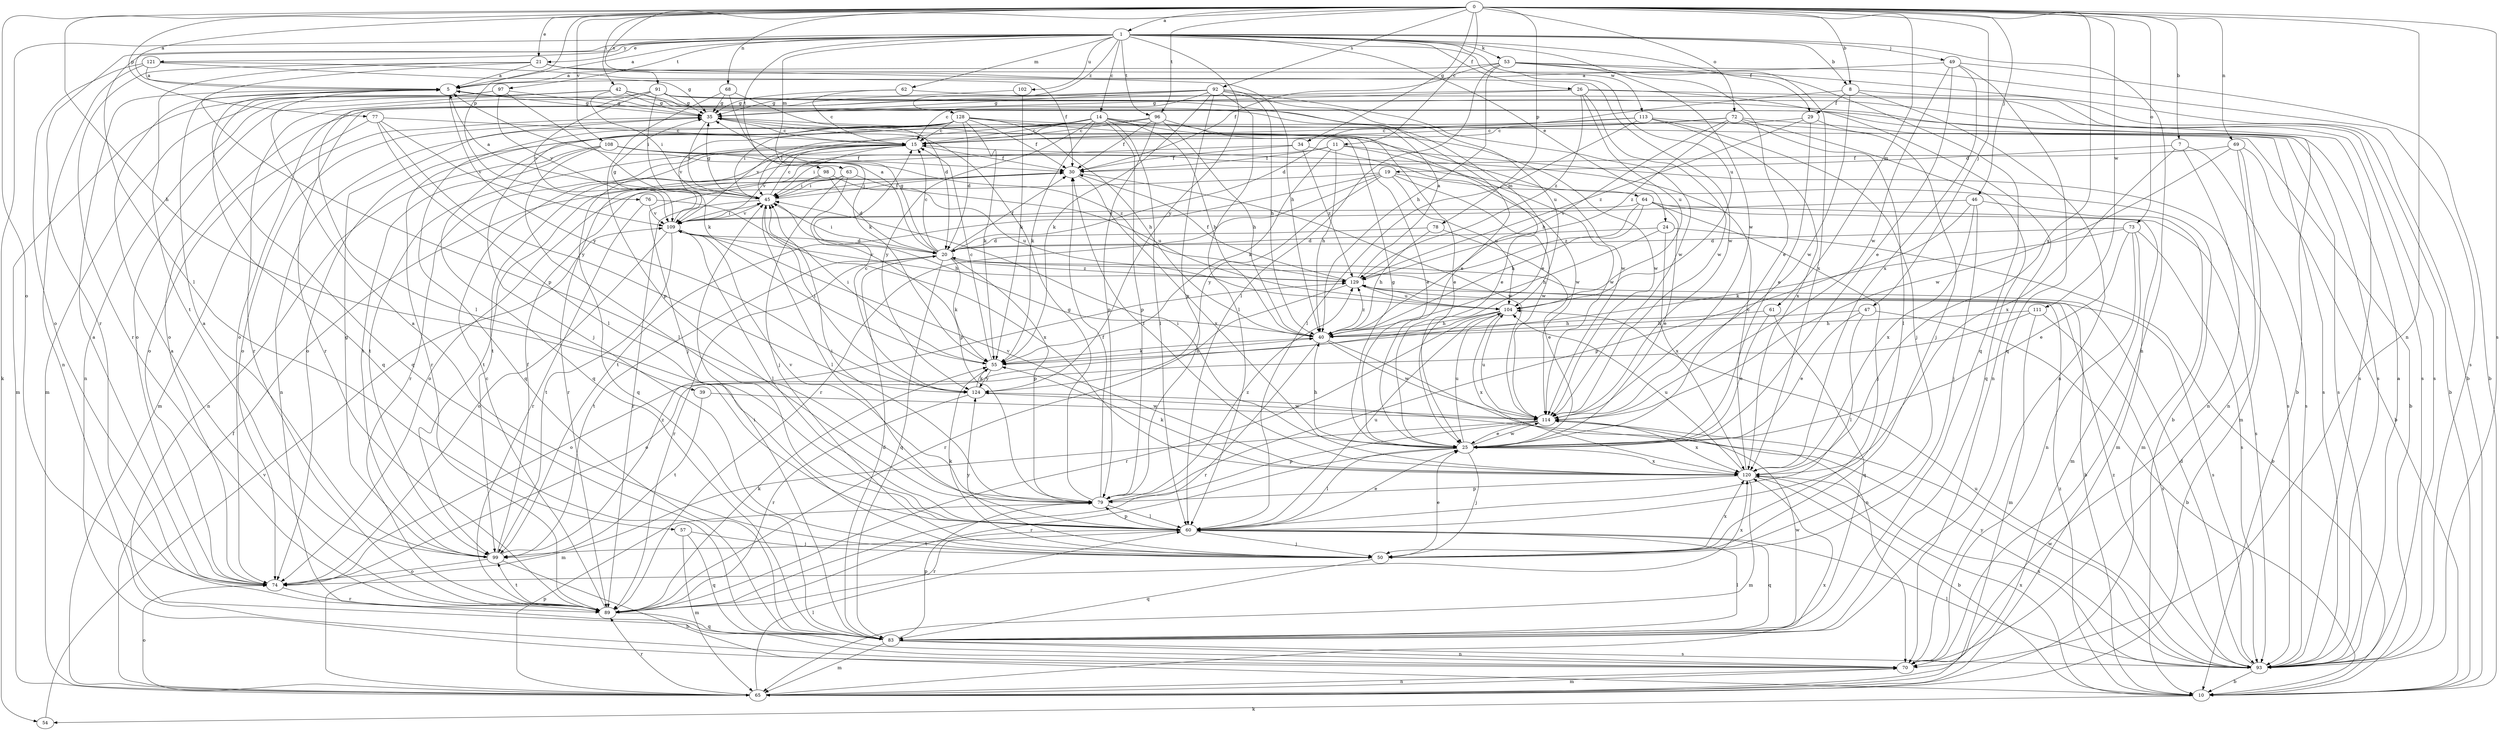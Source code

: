 strict digraph  {
0;
1;
5;
7;
8;
10;
11;
14;
15;
19;
20;
21;
24;
25;
26;
29;
30;
34;
35;
39;
40;
42;
45;
46;
47;
49;
50;
53;
54;
55;
57;
60;
61;
62;
63;
64;
65;
68;
69;
70;
72;
73;
74;
76;
77;
78;
79;
83;
89;
91;
92;
93;
96;
97;
98;
99;
102;
104;
108;
109;
111;
113;
114;
120;
121;
124;
128;
129;
0 -> 1  [label=a];
0 -> 5  [label=a];
0 -> 7  [label=b];
0 -> 8  [label=b];
0 -> 11  [label=c];
0 -> 21  [label=e];
0 -> 34  [label=g];
0 -> 39  [label=h];
0 -> 42  [label=i];
0 -> 46  [label=j];
0 -> 47  [label=j];
0 -> 61  [label=m];
0 -> 68  [label=n];
0 -> 69  [label=n];
0 -> 70  [label=n];
0 -> 72  [label=o];
0 -> 73  [label=o];
0 -> 74  [label=o];
0 -> 76  [label=p];
0 -> 77  [label=p];
0 -> 78  [label=p];
0 -> 91  [label=s];
0 -> 92  [label=s];
0 -> 93  [label=s];
0 -> 96  [label=t];
0 -> 108  [label=v];
0 -> 111  [label=w];
0 -> 120  [label=x];
1 -> 5  [label=a];
1 -> 8  [label=b];
1 -> 14  [label=c];
1 -> 21  [label=e];
1 -> 24  [label=e];
1 -> 26  [label=f];
1 -> 29  [label=f];
1 -> 49  [label=j];
1 -> 53  [label=k];
1 -> 54  [label=k];
1 -> 57  [label=l];
1 -> 62  [label=m];
1 -> 63  [label=m];
1 -> 70  [label=n];
1 -> 89  [label=r];
1 -> 96  [label=t];
1 -> 97  [label=t];
1 -> 98  [label=t];
1 -> 102  [label=u];
1 -> 104  [label=u];
1 -> 113  [label=w];
1 -> 114  [label=w];
1 -> 121  [label=y];
1 -> 124  [label=y];
1 -> 128  [label=z];
5 -> 35  [label=g];
5 -> 83  [label=q];
5 -> 124  [label=y];
7 -> 19  [label=d];
7 -> 70  [label=n];
7 -> 93  [label=s];
7 -> 120  [label=x];
8 -> 10  [label=b];
8 -> 20  [label=d];
8 -> 29  [label=f];
8 -> 70  [label=n];
8 -> 114  [label=w];
10 -> 54  [label=k];
10 -> 120  [label=x];
10 -> 129  [label=z];
11 -> 30  [label=f];
11 -> 40  [label=h];
11 -> 55  [label=k];
11 -> 93  [label=s];
11 -> 99  [label=t];
11 -> 114  [label=w];
14 -> 15  [label=c];
14 -> 25  [label=e];
14 -> 40  [label=h];
14 -> 45  [label=i];
14 -> 55  [label=k];
14 -> 60  [label=l];
14 -> 79  [label=p];
14 -> 83  [label=q];
14 -> 109  [label=v];
14 -> 114  [label=w];
14 -> 124  [label=y];
15 -> 30  [label=f];
15 -> 45  [label=i];
15 -> 83  [label=q];
15 -> 89  [label=r];
15 -> 99  [label=t];
15 -> 109  [label=v];
19 -> 64  [label=m];
19 -> 74  [label=o];
19 -> 89  [label=r];
19 -> 99  [label=t];
19 -> 104  [label=u];
19 -> 114  [label=w];
19 -> 124  [label=y];
20 -> 5  [label=a];
20 -> 10  [label=b];
20 -> 15  [label=c];
20 -> 30  [label=f];
20 -> 35  [label=g];
20 -> 45  [label=i];
20 -> 55  [label=k];
20 -> 79  [label=p];
20 -> 83  [label=q];
20 -> 89  [label=r];
20 -> 99  [label=t];
20 -> 129  [label=z];
21 -> 5  [label=a];
21 -> 10  [label=b];
21 -> 40  [label=h];
21 -> 79  [label=p];
21 -> 89  [label=r];
21 -> 99  [label=t];
21 -> 114  [label=w];
24 -> 10  [label=b];
24 -> 20  [label=d];
24 -> 40  [label=h];
24 -> 120  [label=x];
25 -> 35  [label=g];
25 -> 40  [label=h];
25 -> 45  [label=i];
25 -> 50  [label=j];
25 -> 60  [label=l];
25 -> 89  [label=r];
25 -> 104  [label=u];
25 -> 114  [label=w];
25 -> 120  [label=x];
26 -> 35  [label=g];
26 -> 70  [label=n];
26 -> 74  [label=o];
26 -> 93  [label=s];
26 -> 104  [label=u];
26 -> 114  [label=w];
26 -> 129  [label=z];
29 -> 15  [label=c];
29 -> 25  [label=e];
29 -> 50  [label=j];
29 -> 129  [label=z];
30 -> 45  [label=i];
30 -> 114  [label=w];
30 -> 120  [label=x];
34 -> 30  [label=f];
34 -> 50  [label=j];
34 -> 114  [label=w];
34 -> 129  [label=z];
35 -> 15  [label=c];
35 -> 45  [label=i];
35 -> 65  [label=m];
35 -> 74  [label=o];
35 -> 114  [label=w];
39 -> 99  [label=t];
39 -> 114  [label=w];
40 -> 55  [label=k];
40 -> 70  [label=n];
40 -> 89  [label=r];
40 -> 114  [label=w];
40 -> 129  [label=z];
42 -> 25  [label=e];
42 -> 35  [label=g];
42 -> 45  [label=i];
42 -> 65  [label=m];
42 -> 70  [label=n];
42 -> 74  [label=o];
42 -> 93  [label=s];
45 -> 5  [label=a];
45 -> 15  [label=c];
45 -> 30  [label=f];
45 -> 35  [label=g];
45 -> 40  [label=h];
45 -> 60  [label=l];
45 -> 89  [label=r];
45 -> 109  [label=v];
46 -> 50  [label=j];
46 -> 65  [label=m];
46 -> 79  [label=p];
46 -> 109  [label=v];
46 -> 120  [label=x];
47 -> 10  [label=b];
47 -> 25  [label=e];
47 -> 40  [label=h];
47 -> 60  [label=l];
49 -> 5  [label=a];
49 -> 10  [label=b];
49 -> 25  [label=e];
49 -> 83  [label=q];
49 -> 114  [label=w];
49 -> 120  [label=x];
50 -> 5  [label=a];
50 -> 25  [label=e];
50 -> 55  [label=k];
50 -> 83  [label=q];
50 -> 120  [label=x];
50 -> 124  [label=y];
53 -> 5  [label=a];
53 -> 25  [label=e];
53 -> 30  [label=f];
53 -> 40  [label=h];
53 -> 60  [label=l];
53 -> 83  [label=q];
53 -> 93  [label=s];
53 -> 120  [label=x];
54 -> 109  [label=v];
55 -> 15  [label=c];
55 -> 40  [label=h];
55 -> 45  [label=i];
55 -> 124  [label=y];
57 -> 50  [label=j];
57 -> 65  [label=m];
57 -> 83  [label=q];
60 -> 25  [label=e];
60 -> 50  [label=j];
60 -> 79  [label=p];
60 -> 83  [label=q];
60 -> 89  [label=r];
60 -> 99  [label=t];
60 -> 104  [label=u];
61 -> 25  [label=e];
61 -> 40  [label=h];
61 -> 83  [label=q];
62 -> 15  [label=c];
62 -> 35  [label=g];
62 -> 93  [label=s];
63 -> 45  [label=i];
63 -> 50  [label=j];
63 -> 79  [label=p];
63 -> 89  [label=r];
63 -> 104  [label=u];
64 -> 25  [label=e];
64 -> 40  [label=h];
64 -> 50  [label=j];
64 -> 65  [label=m];
64 -> 93  [label=s];
64 -> 109  [label=v];
64 -> 129  [label=z];
65 -> 30  [label=f];
65 -> 60  [label=l];
65 -> 70  [label=n];
65 -> 74  [label=o];
65 -> 79  [label=p];
65 -> 89  [label=r];
65 -> 120  [label=x];
68 -> 20  [label=d];
68 -> 35  [label=g];
68 -> 55  [label=k];
68 -> 79  [label=p];
69 -> 10  [label=b];
69 -> 30  [label=f];
69 -> 65  [label=m];
69 -> 70  [label=n];
69 -> 114  [label=w];
70 -> 65  [label=m];
72 -> 15  [label=c];
72 -> 40  [label=h];
72 -> 60  [label=l];
72 -> 74  [label=o];
72 -> 83  [label=q];
72 -> 93  [label=s];
72 -> 129  [label=z];
73 -> 20  [label=d];
73 -> 25  [label=e];
73 -> 55  [label=k];
73 -> 65  [label=m];
73 -> 70  [label=n];
73 -> 93  [label=s];
74 -> 5  [label=a];
74 -> 89  [label=r];
74 -> 120  [label=x];
76 -> 89  [label=r];
76 -> 109  [label=v];
76 -> 120  [label=x];
77 -> 15  [label=c];
77 -> 60  [label=l];
77 -> 74  [label=o];
77 -> 109  [label=v];
77 -> 124  [label=y];
78 -> 20  [label=d];
78 -> 25  [label=e];
78 -> 40  [label=h];
79 -> 30  [label=f];
79 -> 35  [label=g];
79 -> 45  [label=i];
79 -> 60  [label=l];
79 -> 109  [label=v];
79 -> 129  [label=z];
83 -> 20  [label=d];
83 -> 45  [label=i];
83 -> 60  [label=l];
83 -> 65  [label=m];
83 -> 70  [label=n];
83 -> 79  [label=p];
83 -> 93  [label=s];
83 -> 114  [label=w];
89 -> 5  [label=a];
89 -> 15  [label=c];
89 -> 55  [label=k];
89 -> 83  [label=q];
89 -> 99  [label=t];
91 -> 10  [label=b];
91 -> 25  [label=e];
91 -> 35  [label=g];
91 -> 45  [label=i];
91 -> 60  [label=l];
91 -> 89  [label=r];
91 -> 93  [label=s];
91 -> 109  [label=v];
92 -> 15  [label=c];
92 -> 35  [label=g];
92 -> 40  [label=h];
92 -> 55  [label=k];
92 -> 60  [label=l];
92 -> 74  [label=o];
92 -> 79  [label=p];
92 -> 89  [label=r];
92 -> 104  [label=u];
92 -> 114  [label=w];
93 -> 5  [label=a];
93 -> 10  [label=b];
93 -> 20  [label=d];
93 -> 60  [label=l];
93 -> 104  [label=u];
93 -> 114  [label=w];
93 -> 120  [label=x];
93 -> 124  [label=y];
93 -> 129  [label=z];
96 -> 15  [label=c];
96 -> 25  [label=e];
96 -> 30  [label=f];
96 -> 40  [label=h];
96 -> 79  [label=p];
96 -> 109  [label=v];
97 -> 35  [label=g];
97 -> 55  [label=k];
97 -> 65  [label=m];
97 -> 83  [label=q];
97 -> 109  [label=v];
98 -> 20  [label=d];
98 -> 45  [label=i];
98 -> 99  [label=t];
98 -> 104  [label=u];
99 -> 5  [label=a];
99 -> 10  [label=b];
99 -> 30  [label=f];
99 -> 35  [label=g];
99 -> 74  [label=o];
99 -> 129  [label=z];
102 -> 35  [label=g];
102 -> 55  [label=k];
104 -> 40  [label=h];
104 -> 74  [label=o];
104 -> 89  [label=r];
104 -> 120  [label=x];
108 -> 10  [label=b];
108 -> 30  [label=f];
108 -> 60  [label=l];
108 -> 70  [label=n];
108 -> 99  [label=t];
108 -> 129  [label=z];
109 -> 20  [label=d];
109 -> 35  [label=g];
109 -> 45  [label=i];
109 -> 60  [label=l];
109 -> 74  [label=o];
109 -> 99  [label=t];
111 -> 40  [label=h];
111 -> 65  [label=m];
111 -> 74  [label=o];
111 -> 93  [label=s];
113 -> 15  [label=c];
113 -> 50  [label=j];
113 -> 60  [label=l];
113 -> 89  [label=r];
113 -> 93  [label=s];
113 -> 120  [label=x];
114 -> 25  [label=e];
114 -> 65  [label=m];
114 -> 79  [label=p];
114 -> 104  [label=u];
114 -> 120  [label=x];
120 -> 10  [label=b];
120 -> 15  [label=c];
120 -> 30  [label=f];
120 -> 55  [label=k];
120 -> 65  [label=m];
120 -> 79  [label=p];
120 -> 104  [label=u];
120 -> 109  [label=v];
121 -> 5  [label=a];
121 -> 30  [label=f];
121 -> 35  [label=g];
121 -> 70  [label=n];
121 -> 74  [label=o];
124 -> 15  [label=c];
124 -> 45  [label=i];
124 -> 55  [label=k];
124 -> 89  [label=r];
124 -> 114  [label=w];
128 -> 10  [label=b];
128 -> 15  [label=c];
128 -> 20  [label=d];
128 -> 25  [label=e];
128 -> 30  [label=f];
128 -> 40  [label=h];
128 -> 45  [label=i];
128 -> 50  [label=j];
128 -> 55  [label=k];
128 -> 70  [label=n];
128 -> 83  [label=q];
129 -> 5  [label=a];
129 -> 30  [label=f];
129 -> 89  [label=r];
129 -> 93  [label=s];
129 -> 104  [label=u];
129 -> 109  [label=v];
}
